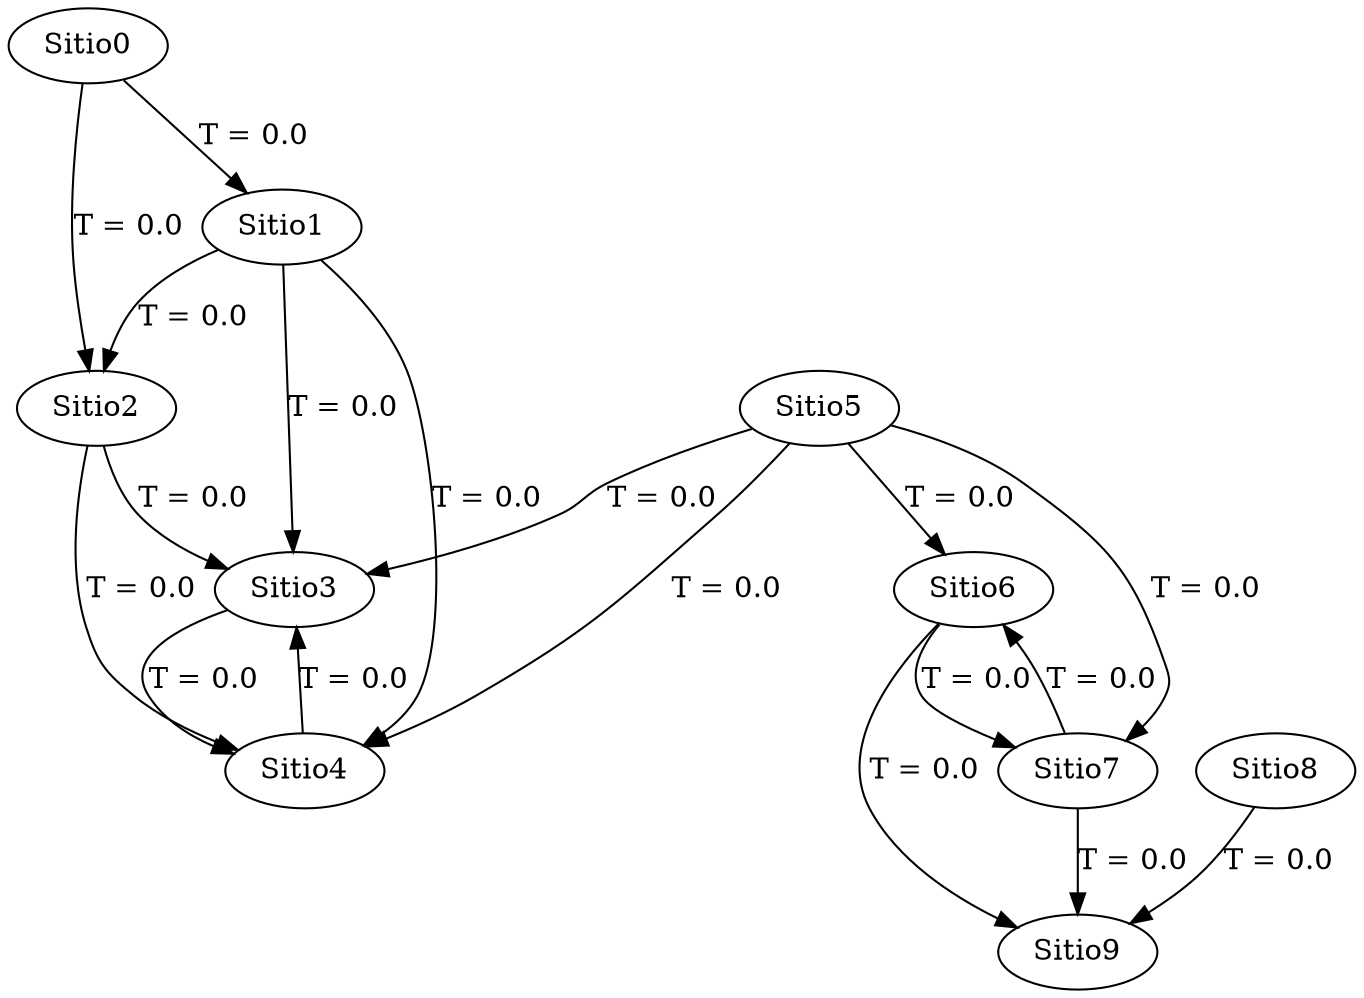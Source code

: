 strict digraph G {
  1 [ label="Sitio0" ];
  2 [ label="Sitio1" ];
  3 [ label="Sitio2" ];
  4 [ label="Sitio3" ];
  5 [ label="Sitio4" ];
  6 [ label="Sitio5" ];
  7 [ label="Sitio6" ];
  8 [ label="Sitio7" ];
  9 [ label="Sitio8" ];
  10 [ label="Sitio9" ];
  1 -> 2 [ label="T = 0.0" ];
  1 -> 3 [ label="T = 0.0" ];
  2 -> 3 [ label="T = 0.0" ];
  2 -> 4 [ label="T = 0.0" ];
  2 -> 5 [ label="T = 0.0" ];
  3 -> 4 [ label="T = 0.0" ];
  3 -> 5 [ label="T = 0.0" ];
  4 -> 5 [ label="T = 0.0" ];
  5 -> 4 [ label="T = 0.0" ];
  6 -> 4 [ label="T = 0.0" ];
  6 -> 5 [ label="T = 0.0" ];
  6 -> 7 [ label="T = 0.0" ];
  6 -> 8 [ label="T = 0.0" ];
  7 -> 8 [ label="T = 0.0" ];
  7 -> 10 [ label="T = 0.0" ];
  8 -> 7 [ label="T = 0.0" ];
  8 -> 10 [ label="T = 0.0" ];
  9 -> 10 [ label="T = 0.0" ];
}

